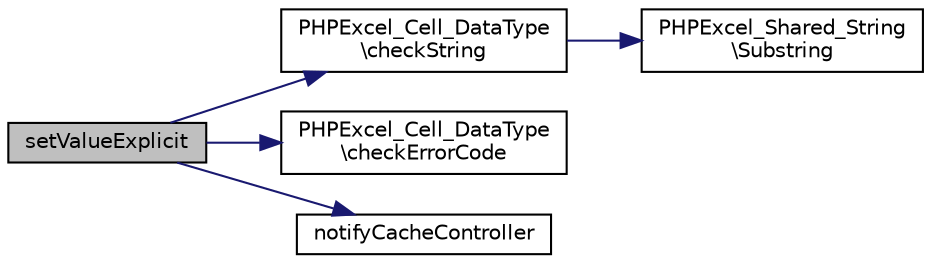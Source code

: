 digraph "setValueExplicit"
{
  edge [fontname="Helvetica",fontsize="10",labelfontname="Helvetica",labelfontsize="10"];
  node [fontname="Helvetica",fontsize="10",shape=record];
  rankdir="LR";
  Node361 [label="setValueExplicit",height=0.2,width=0.4,color="black", fillcolor="grey75", style="filled", fontcolor="black"];
  Node361 -> Node362 [color="midnightblue",fontsize="10",style="solid",fontname="Helvetica"];
  Node362 [label="PHPExcel_Cell_DataType\l\\checkString",height=0.2,width=0.4,color="black", fillcolor="white", style="filled",URL="$class_p_h_p_excel___cell___data_type.html#af91aba28ee9999884768e5ad9699b770"];
  Node362 -> Node363 [color="midnightblue",fontsize="10",style="solid",fontname="Helvetica"];
  Node363 [label="PHPExcel_Shared_String\l\\Substring",height=0.2,width=0.4,color="black", fillcolor="white", style="filled",URL="$class_p_h_p_excel___shared___string.html#a1730a00561eccc5552cc038d1f55832a"];
  Node361 -> Node364 [color="midnightblue",fontsize="10",style="solid",fontname="Helvetica"];
  Node364 [label="PHPExcel_Cell_DataType\l\\checkErrorCode",height=0.2,width=0.4,color="black", fillcolor="white", style="filled",URL="$class_p_h_p_excel___cell___data_type.html#a58d08993f74cc702354aa4e79454b1f1"];
  Node361 -> Node365 [color="midnightblue",fontsize="10",style="solid",fontname="Helvetica"];
  Node365 [label="notifyCacheController",height=0.2,width=0.4,color="black", fillcolor="white", style="filled",URL="$class_p_h_p_excel___cell.html#a0bd16d7974d8f077e52be4fcb2a51d34"];
}
